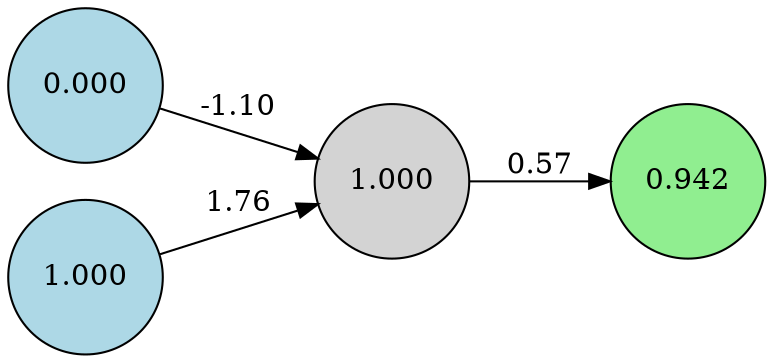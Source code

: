 digraph neat {
  rankdir=LR;
  node [shape=circle];
  node0 [label="0.000", style=filled, fillcolor=lightblue];
  node1 [label="1.000", style=filled, fillcolor=lightblue];
  node45 [label="0.942", style=filled, fillcolor=lightgreen];
  node197 [label="1.000", style=filled, fillcolor=lightgray];
  node0 -> node197 [label="-1.10"];
  node197 -> node45 [label="0.57"];
  node1 -> node197 [label="1.76"];
}
